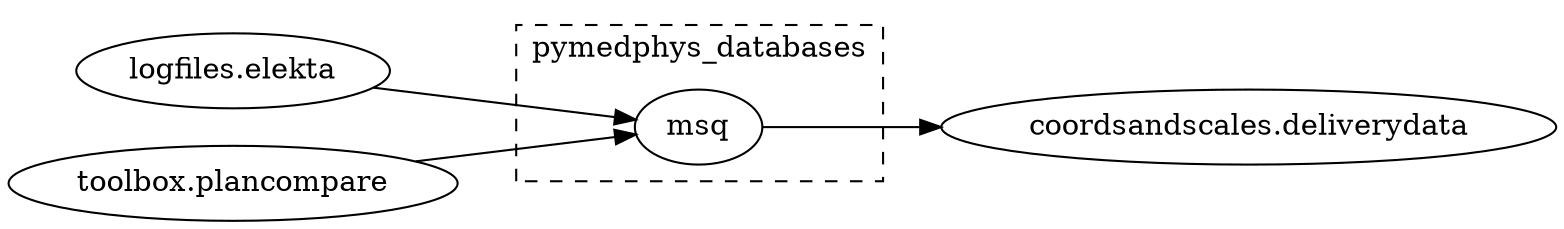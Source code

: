 
        strict digraph  {
            rankdir = LR;
            subgraph cluster_0 {
                "pymedphys_databases.msq";

                label = "pymedphys_databases";
                style = dashed;
                
            { rank = same; "pymedphys_databases.msq"; }
            
            }
            "pymedphys_databases.msq" [label="msq"];
"pymedphys_coordsandscales.deliverydata" [label="coordsandscales.deliverydata"];
"pymedphys_logfiles.elekta" [label="logfiles.elekta"];
"pymedphys_toolbox.plancompare" [label="toolbox.plancompare"];

            { rank = same; "pymedphys_logfiles.elekta"; "pymedphys_toolbox.plancompare"; }
{ rank = same; "pymedphys_coordsandscales.deliverydata"; }

            "pymedphys_databases.msq" -> "pymedphys_coordsandscales.deliverydata";
"pymedphys_logfiles.elekta" -> "pymedphys_databases.msq";
"pymedphys_toolbox.plancompare" -> "pymedphys_databases.msq";

        }
    